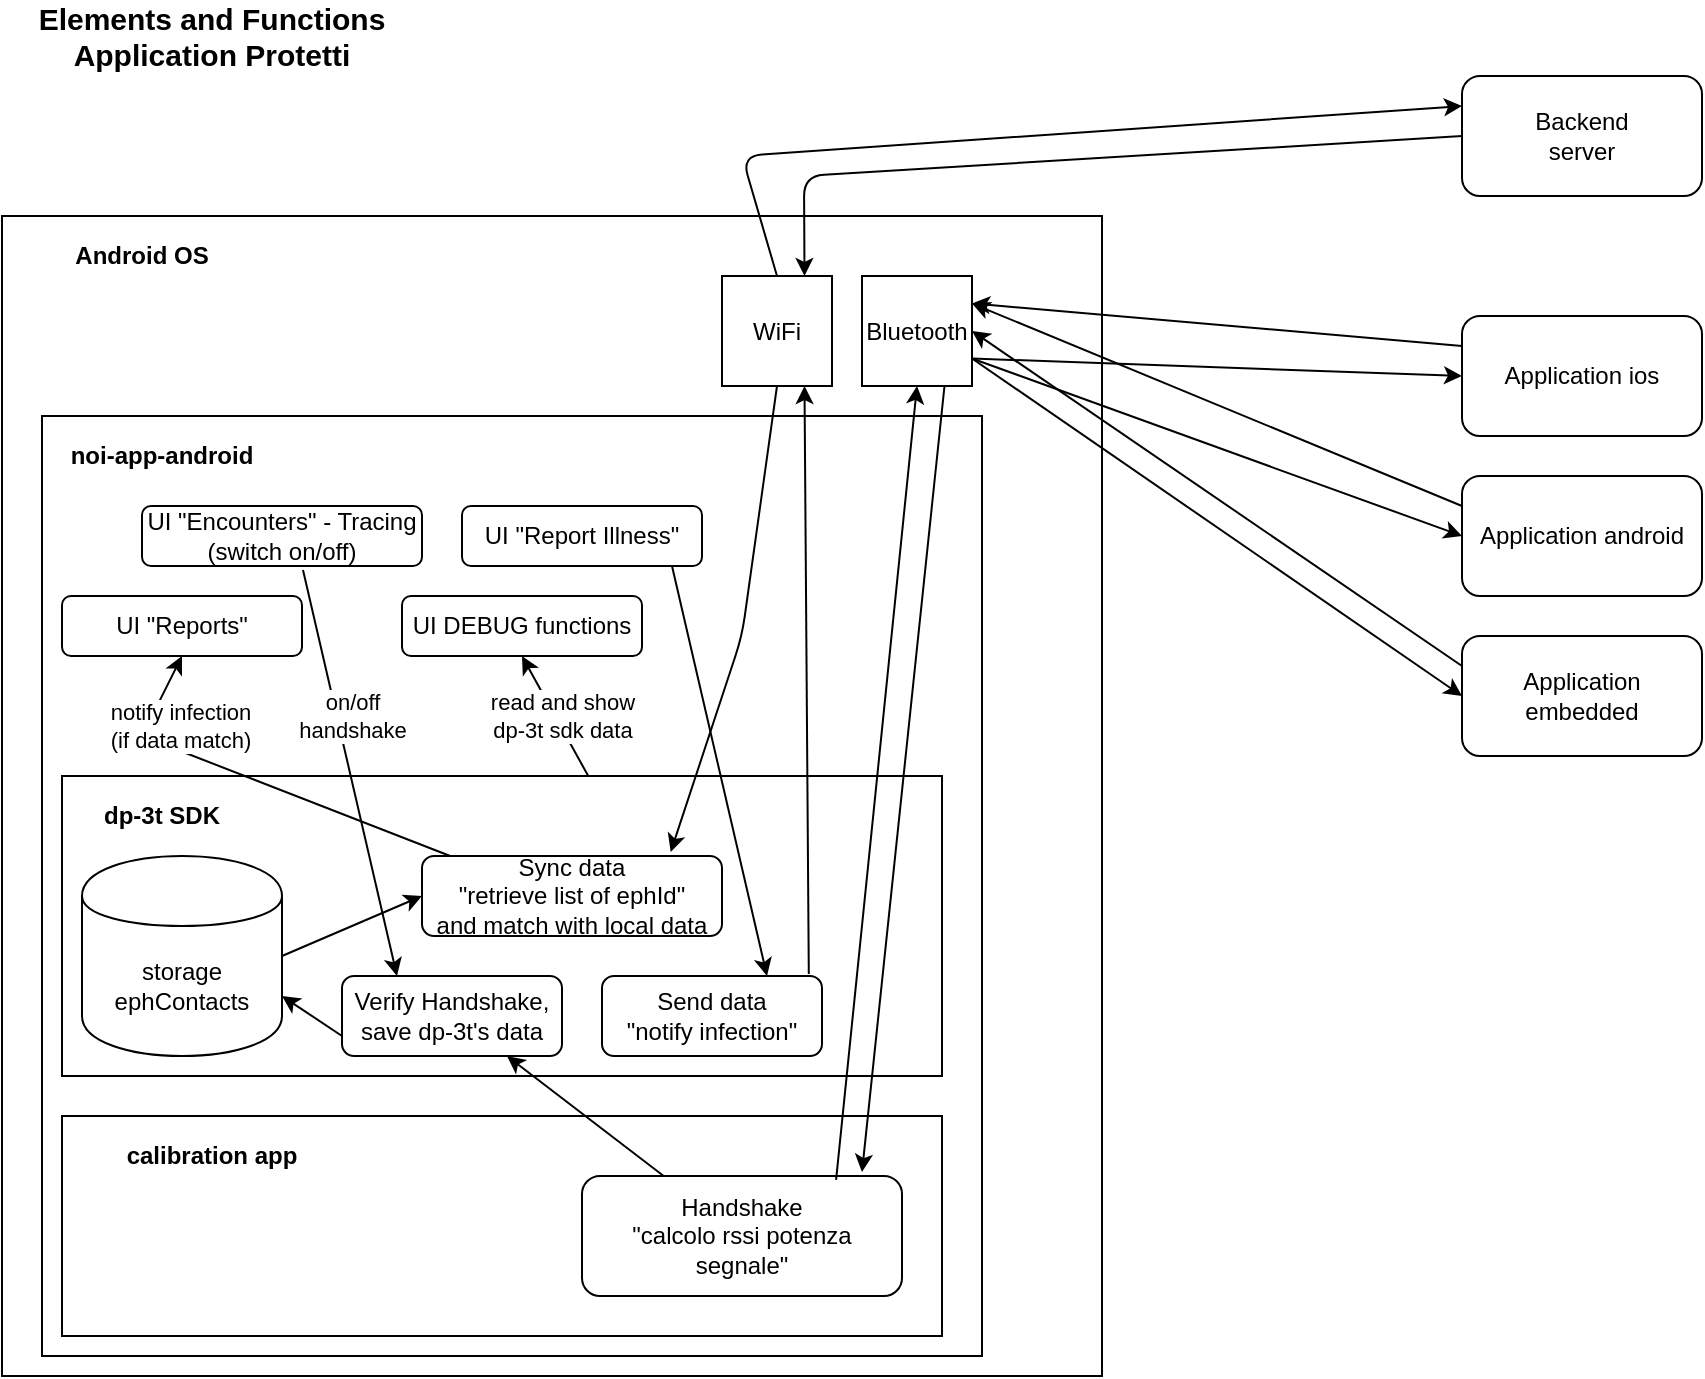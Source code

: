 <mxfile version="13.0.9" type="google"><diagram id="a4WuINji7mQY0PlJc_a9" name="Page-1"><mxGraphModel dx="1990" dy="769" grid="1" gridSize="10" guides="1" tooltips="1" connect="1" arrows="1" fold="1" page="1" pageScale="1" pageWidth="827" pageHeight="1169" math="0" shadow="0"><root><mxCell id="0"/><mxCell id="1" parent="0"/><mxCell id="7wMgyWyJPJCF6IPxndTx-3" value="" style="rounded=0;whiteSpace=wrap;html=1;" parent="1" vertex="1"><mxGeometry x="70" y="130" width="550" height="580" as="geometry"/></mxCell><mxCell id="7wMgyWyJPJCF6IPxndTx-1" value="" style="rounded=0;whiteSpace=wrap;html=1;" parent="1" vertex="1"><mxGeometry x="90" y="230" width="470" height="470" as="geometry"/></mxCell><mxCell id="7wMgyWyJPJCF6IPxndTx-2" value="&lt;b&gt;noi-app-android&lt;/b&gt;" style="text;html=1;strokeColor=none;fillColor=none;align=center;verticalAlign=middle;whiteSpace=wrap;rounded=0;" parent="1" vertex="1"><mxGeometry x="100" y="240" width="100" height="20" as="geometry"/></mxCell><mxCell id="7wMgyWyJPJCF6IPxndTx-4" value="&lt;b&gt;Android OS&lt;/b&gt;" style="text;html=1;strokeColor=none;fillColor=none;align=center;verticalAlign=middle;whiteSpace=wrap;rounded=0;" parent="1" vertex="1"><mxGeometry x="90" y="140" width="100" height="20" as="geometry"/></mxCell><mxCell id="7wMgyWyJPJCF6IPxndTx-5" value="" style="rounded=0;whiteSpace=wrap;html=1;" parent="1" vertex="1"><mxGeometry x="100" y="410" width="440" height="150" as="geometry"/></mxCell><mxCell id="7wMgyWyJPJCF6IPxndTx-6" value="&lt;b&gt;dp-3t SDK&lt;/b&gt;" style="text;html=1;strokeColor=none;fillColor=none;align=center;verticalAlign=middle;whiteSpace=wrap;rounded=0;" parent="1" vertex="1"><mxGeometry x="100" y="420" width="100" height="20" as="geometry"/></mxCell><mxCell id="7wMgyWyJPJCF6IPxndTx-7" value="" style="rounded=0;whiteSpace=wrap;html=1;" parent="1" vertex="1"><mxGeometry x="100" y="580" width="440" height="110" as="geometry"/></mxCell><mxCell id="7wMgyWyJPJCF6IPxndTx-9" value="&lt;b&gt;calibration app&lt;/b&gt;" style="text;html=1;strokeColor=none;fillColor=none;align=center;verticalAlign=middle;whiteSpace=wrap;rounded=0;" parent="1" vertex="1"><mxGeometry x="125" y="590" width="100" height="20" as="geometry"/></mxCell><mxCell id="7wMgyWyJPJCF6IPxndTx-10" value="WiFi" style="whiteSpace=wrap;html=1;aspect=fixed;" parent="1" vertex="1"><mxGeometry x="430" y="160" width="55" height="55" as="geometry"/></mxCell><mxCell id="7wMgyWyJPJCF6IPxndTx-11" value="Bluetooth" style="whiteSpace=wrap;html=1;aspect=fixed;" parent="1" vertex="1"><mxGeometry x="500" y="160" width="55" height="55" as="geometry"/></mxCell><mxCell id="7wMgyWyJPJCF6IPxndTx-12" value="Backend&lt;br&gt;server" style="rounded=1;whiteSpace=wrap;html=1;" parent="1" vertex="1"><mxGeometry x="800" y="60" width="120" height="60" as="geometry"/></mxCell><mxCell id="7wMgyWyJPJCF6IPxndTx-13" value="Application ios" style="rounded=1;whiteSpace=wrap;html=1;" parent="1" vertex="1"><mxGeometry x="800" y="180" width="120" height="60" as="geometry"/></mxCell><mxCell id="7wMgyWyJPJCF6IPxndTx-14" value="Application android" style="rounded=1;whiteSpace=wrap;html=1;" parent="1" vertex="1"><mxGeometry x="800" y="260" width="120" height="60" as="geometry"/></mxCell><mxCell id="7wMgyWyJPJCF6IPxndTx-15" value="Application embedded" style="rounded=1;whiteSpace=wrap;html=1;" parent="1" vertex="1"><mxGeometry x="800" y="340" width="120" height="60" as="geometry"/></mxCell><mxCell id="7wMgyWyJPJCF6IPxndTx-16" value="" style="endArrow=classic;html=1;exitX=1;exitY=0.75;exitDx=0;exitDy=0;entryX=0;entryY=0.5;entryDx=0;entryDy=0;" parent="1" source="7wMgyWyJPJCF6IPxndTx-11" target="7wMgyWyJPJCF6IPxndTx-13" edge="1"><mxGeometry width="50" height="50" relative="1" as="geometry"><mxPoint x="470" y="380" as="sourcePoint"/><mxPoint x="520" y="330" as="targetPoint"/></mxGeometry></mxCell><mxCell id="7wMgyWyJPJCF6IPxndTx-17" value="" style="endArrow=classic;html=1;exitX=1;exitY=0.75;exitDx=0;exitDy=0;entryX=0;entryY=0.5;entryDx=0;entryDy=0;" parent="1" source="7wMgyWyJPJCF6IPxndTx-11" target="7wMgyWyJPJCF6IPxndTx-14" edge="1"><mxGeometry width="50" height="50" relative="1" as="geometry"><mxPoint x="420" y="197.5" as="sourcePoint"/><mxPoint x="580" y="220" as="targetPoint"/></mxGeometry></mxCell><mxCell id="7wMgyWyJPJCF6IPxndTx-18" value="" style="endArrow=classic;html=1;entryX=0;entryY=0.5;entryDx=0;entryDy=0;exitX=1;exitY=0.75;exitDx=0;exitDy=0;" parent="1" source="7wMgyWyJPJCF6IPxndTx-11" target="7wMgyWyJPJCF6IPxndTx-15" edge="1"><mxGeometry width="50" height="50" relative="1" as="geometry"><mxPoint x="430" y="207.5" as="sourcePoint"/><mxPoint x="590" y="230" as="targetPoint"/></mxGeometry></mxCell><mxCell id="7wMgyWyJPJCF6IPxndTx-19" value="" style="endArrow=classic;html=1;exitX=0.5;exitY=0;exitDx=0;exitDy=0;entryX=0;entryY=0.25;entryDx=0;entryDy=0;" parent="1" source="7wMgyWyJPJCF6IPxndTx-10" target="7wMgyWyJPJCF6IPxndTx-12" edge="1"><mxGeometry width="50" height="50" relative="1" as="geometry"><mxPoint x="420" y="197.5" as="sourcePoint"/><mxPoint x="580" y="220" as="targetPoint"/><Array as="points"><mxPoint x="440" y="100"/></Array></mxGeometry></mxCell><mxCell id="7wMgyWyJPJCF6IPxndTx-20" value="" style="endArrow=classic;html=1;exitX=0;exitY=0.5;exitDx=0;exitDy=0;entryX=0.75;entryY=0;entryDx=0;entryDy=0;" parent="1" source="7wMgyWyJPJCF6IPxndTx-12" target="7wMgyWyJPJCF6IPxndTx-10" edge="1"><mxGeometry width="50" height="50" relative="1" as="geometry"><mxPoint x="327.5" y="170" as="sourcePoint"/><mxPoint x="580" y="85" as="targetPoint"/><Array as="points"><mxPoint x="471" y="110"/></Array></mxGeometry></mxCell><mxCell id="7wMgyWyJPJCF6IPxndTx-21" value="" style="endArrow=classic;html=1;exitX=0;exitY=0.25;exitDx=0;exitDy=0;entryX=1;entryY=0.25;entryDx=0;entryDy=0;" parent="1" source="7wMgyWyJPJCF6IPxndTx-13" target="7wMgyWyJPJCF6IPxndTx-11" edge="1"><mxGeometry width="50" height="50" relative="1" as="geometry"><mxPoint x="420" y="197.5" as="sourcePoint"/><mxPoint x="580" y="220" as="targetPoint"/></mxGeometry></mxCell><mxCell id="7wMgyWyJPJCF6IPxndTx-22" value="" style="endArrow=classic;html=1;exitX=0;exitY=0.25;exitDx=0;exitDy=0;entryX=1;entryY=0.25;entryDx=0;entryDy=0;" parent="1" source="7wMgyWyJPJCF6IPxndTx-14" target="7wMgyWyJPJCF6IPxndTx-11" edge="1"><mxGeometry width="50" height="50" relative="1" as="geometry"><mxPoint x="580" y="205" as="sourcePoint"/><mxPoint x="420" y="183.75" as="targetPoint"/></mxGeometry></mxCell><mxCell id="7wMgyWyJPJCF6IPxndTx-24" value="" style="endArrow=classic;html=1;exitX=0;exitY=0.25;exitDx=0;exitDy=0;entryX=1;entryY=0.5;entryDx=0;entryDy=0;" parent="1" source="7wMgyWyJPJCF6IPxndTx-15" target="7wMgyWyJPJCF6IPxndTx-11" edge="1"><mxGeometry width="50" height="50" relative="1" as="geometry"><mxPoint x="590" y="215" as="sourcePoint"/><mxPoint x="430" y="193.75" as="targetPoint"/></mxGeometry></mxCell><mxCell id="7wMgyWyJPJCF6IPxndTx-25" value="Handshake&lt;br&gt;&quot;calcolo rssi potenza segnale&quot;" style="rounded=1;whiteSpace=wrap;html=1;" parent="1" vertex="1"><mxGeometry x="360" y="610" width="160" height="60" as="geometry"/></mxCell><mxCell id="7wMgyWyJPJCF6IPxndTx-26" value="" style="endArrow=classic;html=1;entryX=0.875;entryY=-0.033;entryDx=0;entryDy=0;exitX=0.75;exitY=1;exitDx=0;exitDy=0;entryPerimeter=0;" parent="1" source="7wMgyWyJPJCF6IPxndTx-11" target="7wMgyWyJPJCF6IPxndTx-25" edge="1"><mxGeometry width="50" height="50" relative="1" as="geometry"><mxPoint x="420" y="211.25" as="sourcePoint"/><mxPoint x="580" y="380" as="targetPoint"/></mxGeometry></mxCell><mxCell id="7wMgyWyJPJCF6IPxndTx-27" value="" style="endArrow=classic;html=1;entryX=0.5;entryY=1;entryDx=0;entryDy=0;exitX=0.794;exitY=0.033;exitDx=0;exitDy=0;exitPerimeter=0;" parent="1" source="7wMgyWyJPJCF6IPxndTx-25" target="7wMgyWyJPJCF6IPxndTx-11" edge="1"><mxGeometry width="50" height="50" relative="1" as="geometry"><mxPoint x="383" y="488" as="sourcePoint"/><mxPoint x="408.04" y="498.02" as="targetPoint"/></mxGeometry></mxCell><mxCell id="7wMgyWyJPJCF6IPxndTx-28" value="Sync data&lt;br&gt;&quot;retrieve list of ephId&quot;&lt;br&gt;and match with local data" style="rounded=1;whiteSpace=wrap;html=1;" parent="1" vertex="1"><mxGeometry x="280" y="450" width="150" height="40" as="geometry"/></mxCell><mxCell id="7wMgyWyJPJCF6IPxndTx-29" value="Send data&lt;br&gt;&quot;notify infection&quot;" style="rounded=1;whiteSpace=wrap;html=1;" parent="1" vertex="1"><mxGeometry x="370" y="510" width="110" height="40" as="geometry"/></mxCell><mxCell id="7wMgyWyJPJCF6IPxndTx-30" value="" style="endArrow=classic;html=1;entryX=0.75;entryY=1;entryDx=0;entryDy=0;exitX=0.94;exitY=-0.025;exitDx=0;exitDy=0;exitPerimeter=0;" parent="1" source="7wMgyWyJPJCF6IPxndTx-29" target="7wMgyWyJPJCF6IPxndTx-10" edge="1"><mxGeometry width="50" height="50" relative="1" as="geometry"><mxPoint x="393" y="498" as="sourcePoint"/><mxPoint x="392.5" y="225" as="targetPoint"/></mxGeometry></mxCell><mxCell id="7wMgyWyJPJCF6IPxndTx-31" value="" style="endArrow=classic;html=1;entryX=0.829;entryY=-0.05;entryDx=0;entryDy=0;exitX=0.5;exitY=1;exitDx=0;exitDy=0;entryPerimeter=0;" parent="1" source="7wMgyWyJPJCF6IPxndTx-10" target="7wMgyWyJPJCF6IPxndTx-28" edge="1"><mxGeometry width="50" height="50" relative="1" as="geometry"><mxPoint x="371" y="419" as="sourcePoint"/><mxPoint x="341.25" y="225" as="targetPoint"/><Array as="points"><mxPoint x="440" y="340"/></Array></mxGeometry></mxCell><mxCell id="7wMgyWyJPJCF6IPxndTx-32" value="storage ephContacts" style="shape=cylinder;whiteSpace=wrap;html=1;boundedLbl=1;backgroundOutline=1;" parent="1" vertex="1"><mxGeometry x="110" y="450" width="100" height="100" as="geometry"/></mxCell><mxCell id="7wMgyWyJPJCF6IPxndTx-33" value="UI &quot;Encounters&quot; - Tracing (switch on/off)" style="rounded=1;whiteSpace=wrap;html=1;" parent="1" vertex="1"><mxGeometry x="140" y="275" width="140" height="30" as="geometry"/></mxCell><mxCell id="7wMgyWyJPJCF6IPxndTx-34" value="UI &quot;Reports&quot;" style="rounded=1;whiteSpace=wrap;html=1;" parent="1" vertex="1"><mxGeometry x="100" y="320" width="120" height="30" as="geometry"/></mxCell><mxCell id="7wMgyWyJPJCF6IPxndTx-35" value="UI DEBUG functions" style="rounded=1;whiteSpace=wrap;html=1;" parent="1" vertex="1"><mxGeometry x="270" y="320" width="120" height="30" as="geometry"/></mxCell><mxCell id="7wMgyWyJPJCF6IPxndTx-36" value="" style="endArrow=classic;html=1;entryX=0.5;entryY=1;entryDx=0;entryDy=0;exitX=0.094;exitY=0;exitDx=0;exitDy=0;exitPerimeter=0;" parent="1" source="7wMgyWyJPJCF6IPxndTx-28" target="7wMgyWyJPJCF6IPxndTx-34" edge="1"><mxGeometry width="50" height="50" relative="1" as="geometry"><mxPoint x="327.5" y="225" as="sourcePoint"/><mxPoint x="350.465" y="468" as="targetPoint"/><Array as="points"><mxPoint x="140" y="390"/></Array></mxGeometry></mxCell><mxCell id="7wMgyWyJPJCF6IPxndTx-37" value="notify infection &lt;br&gt;(if data match)" style="edgeLabel;html=1;align=center;verticalAlign=middle;resizable=0;points=[];" parent="7wMgyWyJPJCF6IPxndTx-36" vertex="1" connectable="0"><mxGeometry x="0.331" y="-1" relative="1" as="geometry"><mxPoint x="-5.37" y="-13.96" as="offset"/></mxGeometry></mxCell><mxCell id="7wMgyWyJPJCF6IPxndTx-38" value="UI &quot;Report Illness&quot;" style="rounded=1;whiteSpace=wrap;html=1;" parent="1" vertex="1"><mxGeometry x="300" y="275" width="120" height="30" as="geometry"/></mxCell><mxCell id="7wMgyWyJPJCF6IPxndTx-39" value="" style="endArrow=classic;html=1;entryX=0.75;entryY=0;entryDx=0;entryDy=0;exitX=0.875;exitY=1;exitDx=0;exitDy=0;exitPerimeter=0;" parent="1" source="7wMgyWyJPJCF6IPxndTx-38" target="7wMgyWyJPJCF6IPxndTx-29" edge="1"><mxGeometry width="50" height="50" relative="1" as="geometry"><mxPoint x="467.5" y="225" as="sourcePoint"/><mxPoint x="390.465" y="458" as="targetPoint"/></mxGeometry></mxCell><mxCell id="7wMgyWyJPJCF6IPxndTx-40" value="" style="endArrow=classic;html=1;entryX=0;entryY=0.5;entryDx=0;entryDy=0;exitX=1;exitY=0.5;exitDx=0;exitDy=0;" parent="1" source="7wMgyWyJPJCF6IPxndTx-32" target="7wMgyWyJPJCF6IPxndTx-28" edge="1"><mxGeometry width="50" height="50" relative="1" as="geometry"><mxPoint x="415" y="315" as="sourcePoint"/><mxPoint x="452.5" y="520" as="targetPoint"/></mxGeometry></mxCell><mxCell id="7wMgyWyJPJCF6IPxndTx-41" value="Verify Handshake, save dp-3t's data" style="rounded=1;whiteSpace=wrap;html=1;" parent="1" vertex="1"><mxGeometry x="240" y="510" width="110" height="40" as="geometry"/></mxCell><mxCell id="7wMgyWyJPJCF6IPxndTx-42" value="" style="endArrow=classic;html=1;entryX=0.75;entryY=1;entryDx=0;entryDy=0;" parent="1" source="7wMgyWyJPJCF6IPxndTx-25" target="7wMgyWyJPJCF6IPxndTx-41" edge="1"><mxGeometry width="50" height="50" relative="1" as="geometry"><mxPoint x="230" y="510" as="sourcePoint"/><mxPoint x="320" y="480" as="targetPoint"/></mxGeometry></mxCell><mxCell id="7wMgyWyJPJCF6IPxndTx-43" value="" style="endArrow=classic;html=1;entryX=1;entryY=0.7;entryDx=0;entryDy=0;exitX=0;exitY=0.75;exitDx=0;exitDy=0;" parent="1" source="7wMgyWyJPJCF6IPxndTx-41" target="7wMgyWyJPJCF6IPxndTx-32" edge="1"><mxGeometry width="50" height="50" relative="1" as="geometry"><mxPoint x="410.833" y="620" as="sourcePoint"/><mxPoint x="332.5" y="560" as="targetPoint"/></mxGeometry></mxCell><mxCell id="7wMgyWyJPJCF6IPxndTx-44" value="" style="endArrow=classic;html=1;entryX=0.5;entryY=1;entryDx=0;entryDy=0;exitX=0.598;exitY=0;exitDx=0;exitDy=0;exitPerimeter=0;" parent="1" source="7wMgyWyJPJCF6IPxndTx-5" target="7wMgyWyJPJCF6IPxndTx-35" edge="1"><mxGeometry width="50" height="50" relative="1" as="geometry"><mxPoint x="497.04" y="621.98" as="sourcePoint"/><mxPoint x="537.5" y="225" as="targetPoint"/></mxGeometry></mxCell><mxCell id="7wMgyWyJPJCF6IPxndTx-46" value="read and show&lt;br&gt;dp-3t sdk data" style="edgeLabel;html=1;align=center;verticalAlign=middle;resizable=0;points=[];" parent="7wMgyWyJPJCF6IPxndTx-44" vertex="1" connectable="0"><mxGeometry x="-0.33" y="2" relative="1" as="geometry"><mxPoint x="-0.25" y="-10.83" as="offset"/></mxGeometry></mxCell><mxCell id="7wMgyWyJPJCF6IPxndTx-47" value="" style="endArrow=classic;html=1;entryX=0.25;entryY=0;entryDx=0;entryDy=0;exitX=0.575;exitY=1.067;exitDx=0;exitDy=0;exitPerimeter=0;" parent="1" source="7wMgyWyJPJCF6IPxndTx-33" target="7wMgyWyJPJCF6IPxndTx-41" edge="1"><mxGeometry width="50" height="50" relative="1" as="geometry"><mxPoint x="497.04" y="621.98" as="sourcePoint"/><mxPoint x="537.5" y="225" as="targetPoint"/></mxGeometry></mxCell><mxCell id="7wMgyWyJPJCF6IPxndTx-48" value="on/off&lt;br&gt;handshake" style="edgeLabel;html=1;align=center;verticalAlign=middle;resizable=0;points=[];" parent="7wMgyWyJPJCF6IPxndTx-47" vertex="1" connectable="0"><mxGeometry x="-0.354" y="-2" relative="1" as="geometry"><mxPoint x="10.48" y="6.79" as="offset"/></mxGeometry></mxCell><mxCell id="7wMgyWyJPJCF6IPxndTx-49" value="&lt;b&gt;&lt;font style=&quot;font-size: 15px&quot;&gt;Elements and Functions&lt;br&gt;Application Protetti&lt;/font&gt;&lt;/b&gt;" style="text;html=1;strokeColor=none;fillColor=none;align=center;verticalAlign=middle;whiteSpace=wrap;rounded=0;" parent="1" vertex="1"><mxGeometry x="70" y="30" width="210" height="20" as="geometry"/></mxCell></root></mxGraphModel></diagram></mxfile>